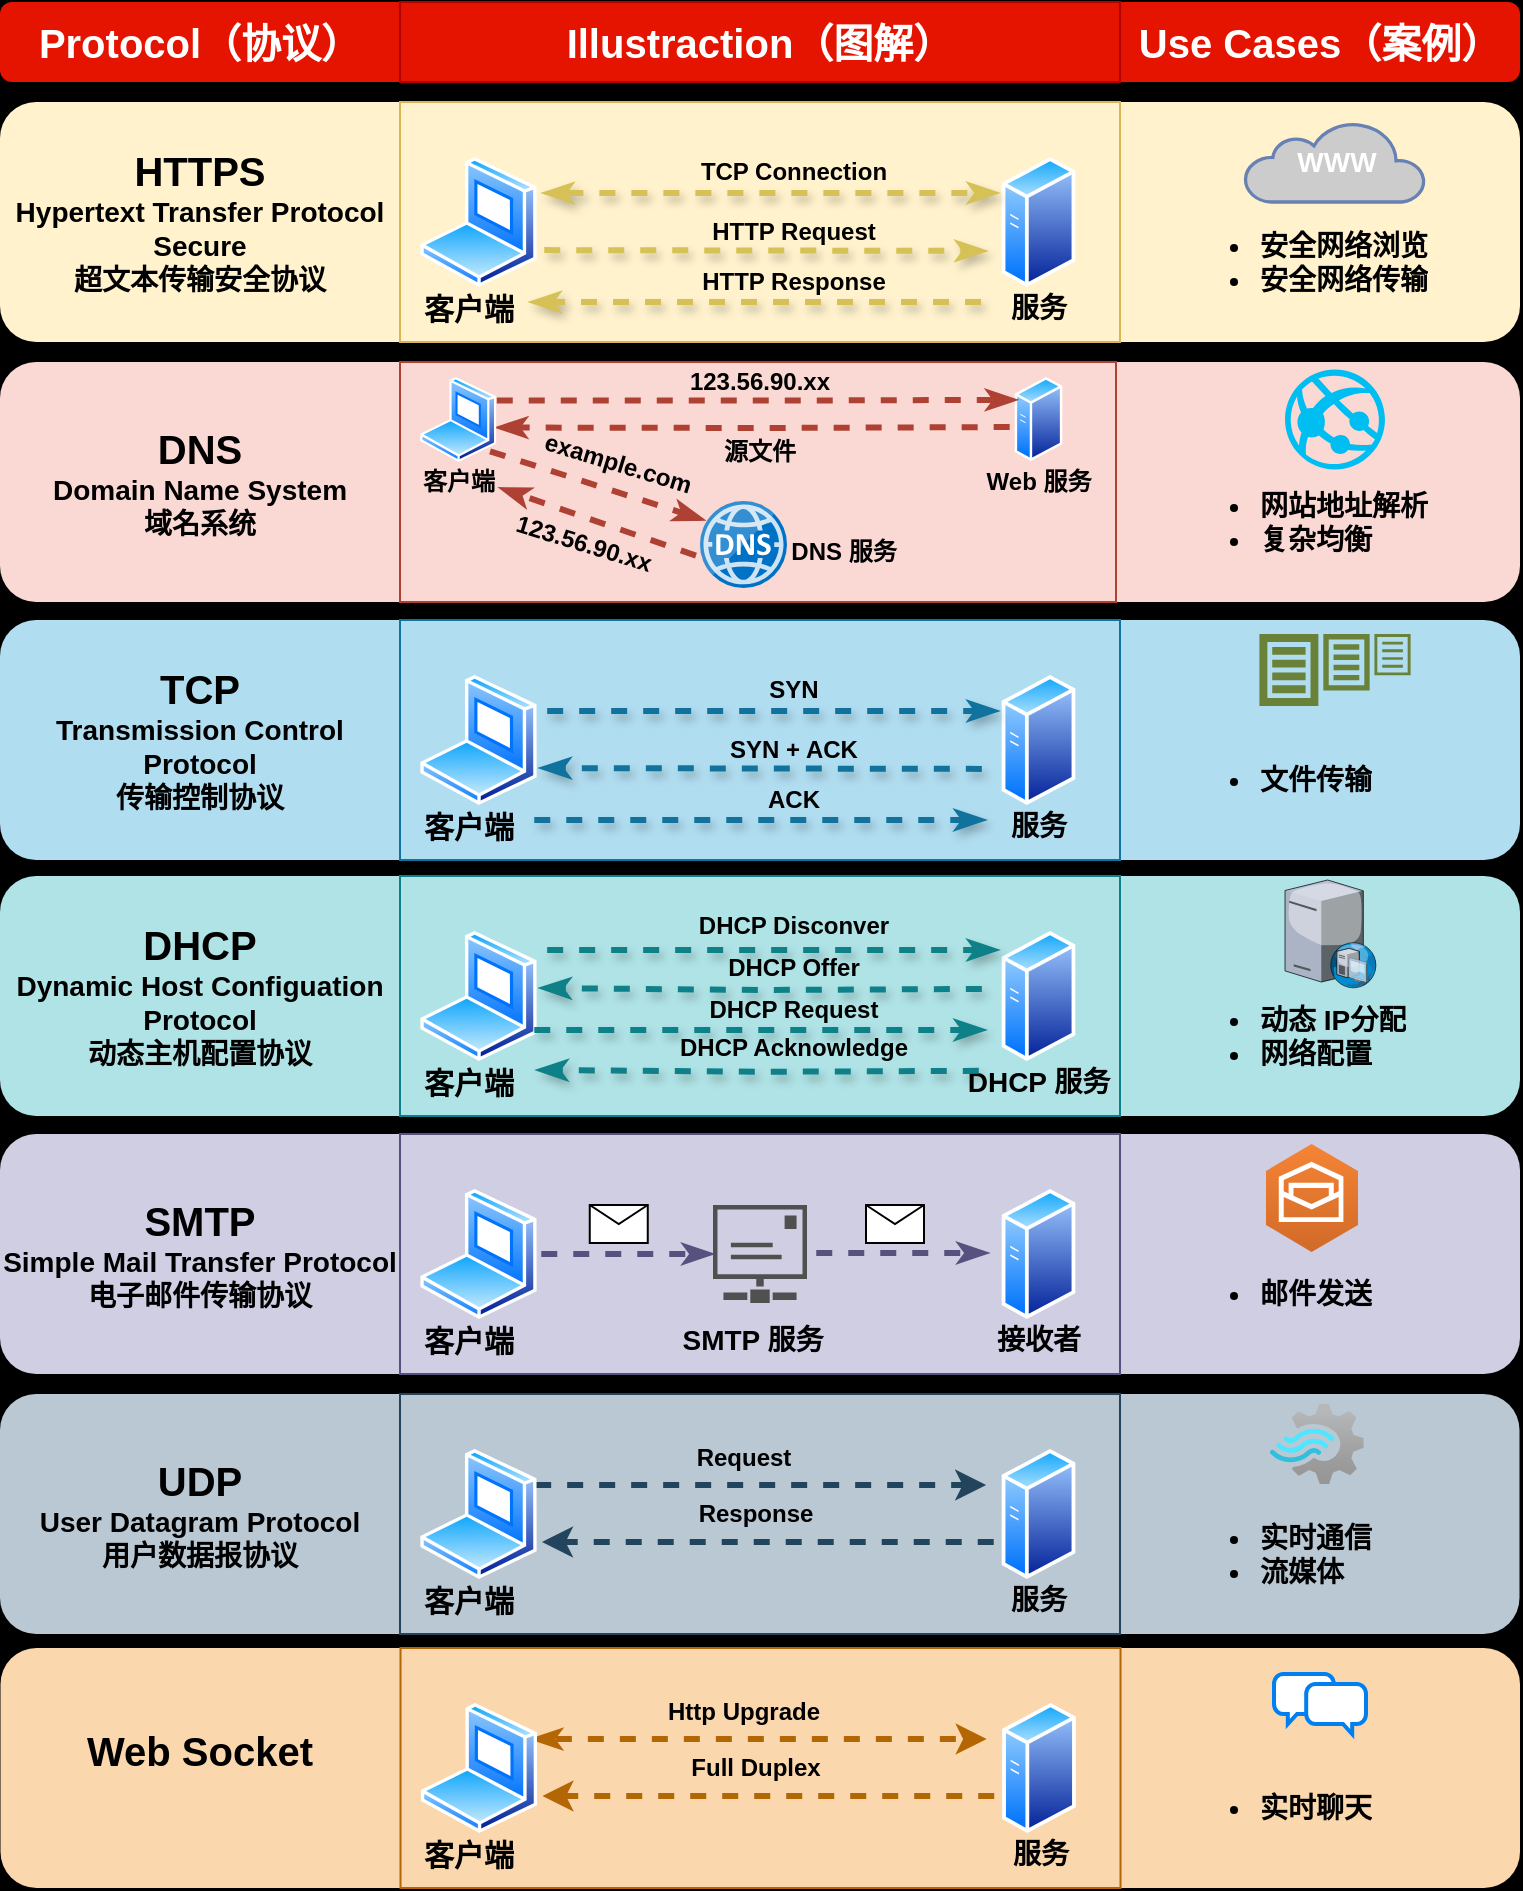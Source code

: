 <mxfile version="24.7.6">
  <diagram name="第 1 页" id="50eeZr3p8XBi8ec4Q3VI">
    <mxGraphModel dx="1306" dy="742" grid="0" gridSize="10" guides="1" tooltips="1" connect="1" arrows="1" fold="1" page="1" pageScale="1" pageWidth="827" pageHeight="1169" background="#000000" math="0" shadow="0">
      <root>
        <mxCell id="0" />
        <mxCell id="1" parent="0" />
        <mxCell id="QmDL1ngPozNIfJA5Vx8l-14" value="" style="childLayout=tableLayout;recursiveResize=0;shadow=0;fillColor=#e51400;fontColor=#FFFFFF;strokeColor=none;rounded=1;strokeWidth=3;" vertex="1" parent="1">
          <mxGeometry x="40" y="80" width="760" height="40" as="geometry" />
        </mxCell>
        <mxCell id="QmDL1ngPozNIfJA5Vx8l-15" value="" style="shape=tableRow;horizontal=0;startSize=0;swimlaneHead=0;swimlaneBody=0;top=0;left=0;bottom=0;right=0;dropTarget=0;collapsible=0;recursiveResize=0;expand=0;fontStyle=0;fillColor=none;strokeColor=inherit;" vertex="1" parent="QmDL1ngPozNIfJA5Vx8l-14">
          <mxGeometry width="760" height="40" as="geometry" />
        </mxCell>
        <mxCell id="QmDL1ngPozNIfJA5Vx8l-16" value="Protocol（协议）" style="connectable=0;recursiveResize=0;strokeColor=inherit;fillColor=none;align=center;whiteSpace=wrap;html=1;fontStyle=1;fontSize=20;fontColor=#ffffff;" vertex="1" parent="QmDL1ngPozNIfJA5Vx8l-15">
          <mxGeometry width="200" height="40" as="geometry">
            <mxRectangle width="200" height="40" as="alternateBounds" />
          </mxGeometry>
        </mxCell>
        <mxCell id="QmDL1ngPozNIfJA5Vx8l-17" value="Illustraction（图解）" style="connectable=0;recursiveResize=0;strokeColor=#b30000;fillColor=none;align=center;whiteSpace=wrap;html=1;fontStyle=1;fontSize=20;fontColor=#ffffff;strokeWidth=1;" vertex="1" parent="QmDL1ngPozNIfJA5Vx8l-15">
          <mxGeometry x="200" width="360" height="40" as="geometry">
            <mxRectangle width="360" height="40" as="alternateBounds" />
          </mxGeometry>
        </mxCell>
        <mxCell id="QmDL1ngPozNIfJA5Vx8l-18" value="Use&amp;nbsp;&lt;span style=&quot;background-color: initial; font-size: 20px;&quot;&gt;Cases（案例）&lt;/span&gt;" style="connectable=0;recursiveResize=0;strokeColor=inherit;fillColor=none;align=center;whiteSpace=wrap;html=1;fontStyle=1;fontSize=20;fontColor=#ffffff;" vertex="1" parent="QmDL1ngPozNIfJA5Vx8l-15">
          <mxGeometry x="560" width="200" height="40" as="geometry">
            <mxRectangle width="200" height="40" as="alternateBounds" />
          </mxGeometry>
        </mxCell>
        <mxCell id="QmDL1ngPozNIfJA5Vx8l-28" value="" style="childLayout=tableLayout;recursiveResize=0;shadow=0;fillColor=#fff2cc;strokeColor=none;strokeWidth=3;rounded=1;glass=0;" vertex="1" parent="1">
          <mxGeometry x="40" y="130" width="760" height="120" as="geometry" />
        </mxCell>
        <mxCell id="QmDL1ngPozNIfJA5Vx8l-29" value="" style="shape=tableRow;horizontal=0;startSize=0;swimlaneHead=0;swimlaneBody=0;top=0;left=0;bottom=0;right=0;dropTarget=0;collapsible=0;recursiveResize=0;expand=0;fontStyle=0;fillColor=none;strokeColor=inherit;" vertex="1" parent="QmDL1ngPozNIfJA5Vx8l-28">
          <mxGeometry width="760" height="120" as="geometry" />
        </mxCell>
        <mxCell id="QmDL1ngPozNIfJA5Vx8l-30" value="&lt;font style=&quot;font-size: 20px;&quot;&gt;&lt;b&gt;HTTPS&lt;/b&gt;&lt;/font&gt;&lt;div style=&quot;font-size: 14px;&quot;&gt;&lt;font style=&quot;font-size: 14px;&quot;&gt;&lt;b style=&quot;&quot;&gt;Hypertext Transfer Protocol Secure&lt;br&gt;&lt;/b&gt;&lt;/font&gt;&lt;/div&gt;&lt;div style=&quot;font-size: 14px;&quot;&gt;&lt;font style=&quot;font-size: 14px;&quot;&gt;&lt;b style=&quot;&quot;&gt;超文本&lt;span style=&quot;background-color: initial;&quot;&gt;传输&lt;/span&gt;&lt;span style=&quot;background-color: initial;&quot;&gt;安全协议&lt;/span&gt;&lt;/b&gt;&lt;/font&gt;&lt;/div&gt;" style="connectable=0;recursiveResize=0;strokeColor=inherit;fillColor=none;align=center;whiteSpace=wrap;html=1;" vertex="1" parent="QmDL1ngPozNIfJA5Vx8l-29">
          <mxGeometry width="200" height="120" as="geometry">
            <mxRectangle width="200" height="120" as="alternateBounds" />
          </mxGeometry>
        </mxCell>
        <mxCell id="QmDL1ngPozNIfJA5Vx8l-31" value="" style="connectable=0;recursiveResize=0;strokeColor=#d6b656;fillColor=none;align=center;whiteSpace=wrap;html=1;strokeWidth=1;" vertex="1" parent="QmDL1ngPozNIfJA5Vx8l-29">
          <mxGeometry x="200" width="360" height="120" as="geometry">
            <mxRectangle width="360" height="120" as="alternateBounds" />
          </mxGeometry>
        </mxCell>
        <mxCell id="QmDL1ngPozNIfJA5Vx8l-32" value="" style="connectable=0;recursiveResize=0;strokeColor=inherit;fillColor=none;align=center;whiteSpace=wrap;html=1;" vertex="1" parent="QmDL1ngPozNIfJA5Vx8l-29">
          <mxGeometry x="560" width="200" height="120" as="geometry">
            <mxRectangle width="200" height="120" as="alternateBounds" />
          </mxGeometry>
        </mxCell>
        <mxCell id="QmDL1ngPozNIfJA5Vx8l-35" value="" style="image;perimeter=ellipsePerimeter;html=1;align=center;shadow=0;dashed=0;spacingTop=3;image=img/lib/active_directory/generic_server.svg;" vertex="1" parent="1">
          <mxGeometry x="530" y="157.5" width="58.5" height="65" as="geometry" />
        </mxCell>
        <mxCell id="QmDL1ngPozNIfJA5Vx8l-37" style="edgeStyle=orthogonalEdgeStyle;rounded=0;orthogonalLoop=1;jettySize=auto;html=1;exitX=1;exitY=0.25;exitDx=0;exitDy=0;startArrow=classicThin;startFill=1;flowAnimation=1;strokeWidth=3;shadow=1;curved=0;strokeColor=#d6c157;endArrow=classicThin;endFill=1;" edge="1" parent="1">
          <mxGeometry relative="1" as="geometry">
            <mxPoint x="311.448" y="175.546" as="sourcePoint" />
            <mxPoint x="539.073" y="175.5" as="targetPoint" />
            <Array as="points">
              <mxPoint x="476" y="176" />
              <mxPoint x="476" y="176" />
            </Array>
          </mxGeometry>
        </mxCell>
        <mxCell id="QmDL1ngPozNIfJA5Vx8l-36" value="" style="image;aspect=fixed;perimeter=ellipsePerimeter;html=1;align=center;shadow=0;dashed=0;spacingTop=3;image=img/lib/active_directory/laptop_client.svg;" vertex="1" parent="1">
          <mxGeometry x="250" y="157.5" width="58.5" height="65" as="geometry" />
        </mxCell>
        <mxCell id="QmDL1ngPozNIfJA5Vx8l-39" style="edgeStyle=orthogonalEdgeStyle;rounded=0;orthogonalLoop=1;jettySize=auto;html=1;exitX=1;exitY=0.25;exitDx=0;exitDy=0;startArrow=none;startFill=0;flowAnimation=1;strokeWidth=3;shadow=1;curved=0;strokeColor=#d6c157;endArrow=classicThin;endFill=1;" edge="1" parent="1">
          <mxGeometry relative="1" as="geometry">
            <mxPoint x="532.623" y="230" as="sourcePoint" />
            <mxPoint x="304.998" y="230.046" as="targetPoint" />
            <Array as="points">
              <mxPoint x="469.55" y="230.5" />
              <mxPoint x="469.55" y="230.5" />
            </Array>
          </mxGeometry>
        </mxCell>
        <mxCell id="QmDL1ngPozNIfJA5Vx8l-40" value="&lt;font style=&quot;font-size: 15px;&quot;&gt;客户端&lt;/font&gt;" style="text;strokeColor=none;fillColor=none;html=1;fontSize=15;fontStyle=1;verticalAlign=middle;align=center;" vertex="1" parent="1">
          <mxGeometry x="238.5" y="222.5" width="70" height="20" as="geometry" />
        </mxCell>
        <mxCell id="QmDL1ngPozNIfJA5Vx8l-41" value="&lt;span style=&quot;font-size: 14px;&quot;&gt;服务&lt;/span&gt;" style="text;strokeColor=none;fillColor=none;html=1;fontSize=14;fontStyle=1;verticalAlign=middle;align=center;" vertex="1" parent="1">
          <mxGeometry x="524.25" y="222.5" width="70" height="20" as="geometry" />
        </mxCell>
        <mxCell id="QmDL1ngPozNIfJA5Vx8l-42" value="TCP Connection" style="text;html=1;align=center;verticalAlign=middle;whiteSpace=wrap;rounded=0;fontStyle=1" vertex="1" parent="1">
          <mxGeometry x="384" y="150" width="106" height="30" as="geometry" />
        </mxCell>
        <mxCell id="QmDL1ngPozNIfJA5Vx8l-44" value="" style="edgeStyle=orthogonalEdgeStyle;rounded=0;orthogonalLoop=1;jettySize=auto;html=1;exitX=1;exitY=0.25;exitDx=0;exitDy=0;startArrow=none;startFill=0;flowAnimation=1;strokeWidth=3;shadow=1;curved=0;strokeColor=#d6c157;entryX=0;entryY=0.75;entryDx=0;entryDy=0;endArrow=classicThin;endFill=1;" edge="1" parent="1" target="QmDL1ngPozNIfJA5Vx8l-35">
          <mxGeometry relative="1" as="geometry">
            <mxPoint x="309.998" y="204.046" as="sourcePoint" />
            <mxPoint x="537.623" y="204" as="targetPoint" />
            <Array as="points" />
          </mxGeometry>
        </mxCell>
        <mxCell id="QmDL1ngPozNIfJA5Vx8l-43" value="HTTP Request" style="text;html=1;align=center;verticalAlign=middle;whiteSpace=wrap;rounded=0;fontStyle=1" vertex="1" parent="1">
          <mxGeometry x="384" y="180" width="106" height="30" as="geometry" />
        </mxCell>
        <mxCell id="QmDL1ngPozNIfJA5Vx8l-45" value="HTTP Response" style="text;html=1;align=center;verticalAlign=middle;whiteSpace=wrap;rounded=0;fontStyle=1" vertex="1" parent="1">
          <mxGeometry x="384" y="205" width="106" height="30" as="geometry" />
        </mxCell>
        <mxCell id="QmDL1ngPozNIfJA5Vx8l-47" value="WWW" style="html=1;outlineConnect=0;fillColor=#CCCCCC;strokeColor=#6881B3;gradientColor=none;gradientDirection=north;strokeWidth=2;shape=mxgraph.networks.cloud;fontColor=#ffffff;fontStyle=1;fontSize=14;" vertex="1" parent="1">
          <mxGeometry x="662.5" y="140" width="90" height="40" as="geometry" />
        </mxCell>
        <mxCell id="QmDL1ngPozNIfJA5Vx8l-49" value="&lt;ul style=&quot;font-size: 14px;&quot;&gt;&lt;li style=&quot;font-size: 14px;&quot;&gt;安全网络浏览&lt;/li&gt;&lt;li style=&quot;font-size: 14px;&quot;&gt;安全网络传输&lt;/li&gt;&lt;/ul&gt;" style="text;strokeColor=none;fillColor=none;html=1;whiteSpace=wrap;verticalAlign=middle;overflow=hidden;fontStyle=1;fontSize=14;" vertex="1" parent="1">
          <mxGeometry x="627.5" y="170" width="160" height="80" as="geometry" />
        </mxCell>
        <mxCell id="QmDL1ngPozNIfJA5Vx8l-50" value="" style="childLayout=tableLayout;recursiveResize=0;shadow=0;fillColor=#fad9d5;strokeColor=none;strokeWidth=3;rounded=1;glass=0;" vertex="1" parent="1">
          <mxGeometry x="40" y="260" width="760" height="120" as="geometry" />
        </mxCell>
        <mxCell id="QmDL1ngPozNIfJA5Vx8l-51" value="" style="shape=tableRow;horizontal=0;startSize=0;swimlaneHead=0;swimlaneBody=0;top=0;left=0;bottom=0;right=0;dropTarget=0;collapsible=0;recursiveResize=0;expand=0;fontStyle=0;fillColor=none;strokeColor=inherit;" vertex="1" parent="QmDL1ngPozNIfJA5Vx8l-50">
          <mxGeometry width="760" height="120" as="geometry" />
        </mxCell>
        <mxCell id="QmDL1ngPozNIfJA5Vx8l-52" value="&lt;span style=&quot;font-size: 20px;&quot;&gt;&lt;b&gt;DNS&lt;/b&gt;&lt;/span&gt;&lt;br&gt;&lt;div style=&quot;font-size: 14px;&quot;&gt;&lt;font style=&quot;font-size: 14px;&quot;&gt;&lt;b style=&quot;&quot;&gt;Domain Name System&lt;br&gt;&lt;/b&gt;&lt;/font&gt;&lt;/div&gt;&lt;div style=&quot;font-size: 14px;&quot;&gt;&lt;b&gt;域名系统&lt;/b&gt;&lt;/div&gt;" style="connectable=0;recursiveResize=0;strokeColor=inherit;fillColor=none;align=center;whiteSpace=wrap;html=1;" vertex="1" parent="QmDL1ngPozNIfJA5Vx8l-51">
          <mxGeometry width="200" height="120" as="geometry">
            <mxRectangle width="200" height="120" as="alternateBounds" />
          </mxGeometry>
        </mxCell>
        <mxCell id="QmDL1ngPozNIfJA5Vx8l-53" value="" style="connectable=0;recursiveResize=0;strokeColor=#ae4133;fillColor=none;align=center;whiteSpace=wrap;html=1;strokeWidth=1;" vertex="1" parent="QmDL1ngPozNIfJA5Vx8l-51">
          <mxGeometry x="200" width="358" height="120" as="geometry">
            <mxRectangle width="358" height="120" as="alternateBounds" />
          </mxGeometry>
        </mxCell>
        <mxCell id="QmDL1ngPozNIfJA5Vx8l-54" value="" style="connectable=0;recursiveResize=0;strokeColor=inherit;fillColor=none;align=center;whiteSpace=wrap;html=1;" vertex="1" parent="QmDL1ngPozNIfJA5Vx8l-51">
          <mxGeometry x="558" width="202" height="120" as="geometry">
            <mxRectangle width="202" height="120" as="alternateBounds" />
          </mxGeometry>
        </mxCell>
        <mxCell id="QmDL1ngPozNIfJA5Vx8l-71" style="edgeStyle=orthogonalEdgeStyle;rounded=0;orthogonalLoop=1;jettySize=auto;html=1;exitX=0;exitY=0.5;exitDx=0;exitDy=0;entryX=1;entryY=0.5;entryDx=0;entryDy=0;strokeWidth=3;strokeColor=#ae4133;flowAnimation=1;endArrow=classicThin;endFill=1;" edge="1" parent="1">
          <mxGeometry relative="1" as="geometry">
            <mxPoint x="546.97" y="292.5" as="sourcePoint" />
            <mxPoint x="288.25" y="292.75" as="targetPoint" />
          </mxGeometry>
        </mxCell>
        <mxCell id="QmDL1ngPozNIfJA5Vx8l-55" value="" style="image;perimeter=ellipsePerimeter;html=1;align=center;shadow=0;dashed=0;spacingTop=3;image=img/lib/active_directory/generic_server.svg;aspect=fixed;" vertex="1" parent="1">
          <mxGeometry x="546.97" y="267.5" width="24.55" height="42" as="geometry" />
        </mxCell>
        <mxCell id="QmDL1ngPozNIfJA5Vx8l-69" style="edgeStyle=orthogonalEdgeStyle;rounded=0;orthogonalLoop=1;jettySize=auto;html=1;exitX=1;exitY=0.25;exitDx=0;exitDy=0;entryX=0;entryY=0.25;entryDx=0;entryDy=0;strokeWidth=3;strokeColor=#ae4133;flowAnimation=1;endArrow=classicThin;endFill=1;" edge="1" parent="1" source="QmDL1ngPozNIfJA5Vx8l-57" target="QmDL1ngPozNIfJA5Vx8l-55">
          <mxGeometry relative="1" as="geometry" />
        </mxCell>
        <mxCell id="QmDL1ngPozNIfJA5Vx8l-57" value="" style="image;aspect=fixed;perimeter=ellipsePerimeter;html=1;align=center;shadow=0;dashed=0;spacingTop=3;image=img/lib/active_directory/laptop_client.svg;" vertex="1" parent="1">
          <mxGeometry x="250" y="267.5" width="38.25" height="42.5" as="geometry" />
        </mxCell>
        <mxCell id="QmDL1ngPozNIfJA5Vx8l-59" value="&lt;font style=&quot;font-size: 12px;&quot;&gt;客户端&lt;/font&gt;" style="text;strokeColor=none;fillColor=none;html=1;fontSize=12;fontStyle=1;verticalAlign=middle;align=center;" vertex="1" parent="1">
          <mxGeometry x="234.13" y="309.5" width="70" height="20" as="geometry" />
        </mxCell>
        <mxCell id="QmDL1ngPozNIfJA5Vx8l-66" value="&lt;ul style=&quot;font-size: 14px;&quot;&gt;&lt;li style=&quot;font-size: 14px;&quot;&gt;网站地址解析&lt;/li&gt;&lt;li style=&quot;font-size: 14px;&quot;&gt;复杂均衡&lt;/li&gt;&lt;/ul&gt;" style="text;strokeColor=none;fillColor=none;html=1;whiteSpace=wrap;verticalAlign=middle;overflow=hidden;fontStyle=1;fontSize=14;" vertex="1" parent="1">
          <mxGeometry x="627.5" y="300" width="160" height="80" as="geometry" />
        </mxCell>
        <mxCell id="QmDL1ngPozNIfJA5Vx8l-67" value="&lt;font style=&quot;font-size: 12px;&quot;&gt;Web 服务&lt;/font&gt;" style="text;strokeColor=none;fillColor=none;html=1;fontSize=12;fontStyle=1;verticalAlign=middle;align=center;" vertex="1" parent="1">
          <mxGeometry x="524.25" y="309.5" width="70" height="20" as="geometry" />
        </mxCell>
        <mxCell id="QmDL1ngPozNIfJA5Vx8l-70" value="123.56.90.xx" style="text;html=1;align=center;verticalAlign=middle;whiteSpace=wrap;rounded=0;fontStyle=1" vertex="1" parent="1">
          <mxGeometry x="367" y="255" width="106" height="30" as="geometry" />
        </mxCell>
        <mxCell id="QmDL1ngPozNIfJA5Vx8l-72" value="源文件" style="text;html=1;align=center;verticalAlign=middle;whiteSpace=wrap;rounded=0;fontStyle=1" vertex="1" parent="1">
          <mxGeometry x="367" y="290" width="106" height="30" as="geometry" />
        </mxCell>
        <mxCell id="QmDL1ngPozNIfJA5Vx8l-76" value="" style="image;sketch=0;aspect=fixed;html=1;points=[];align=center;fontSize=12;image=img/lib/mscae/DNS.svg;" vertex="1" parent="1">
          <mxGeometry x="390" y="329.5" width="43.5" height="43.5" as="geometry" />
        </mxCell>
        <mxCell id="QmDL1ngPozNIfJA5Vx8l-77" value="DNS 服务" style="text;html=1;align=center;verticalAlign=middle;whiteSpace=wrap;rounded=0;fontStyle=1" vertex="1" parent="1">
          <mxGeometry x="433.5" y="340" width="56" height="30" as="geometry" />
        </mxCell>
        <mxCell id="QmDL1ngPozNIfJA5Vx8l-78" style="rounded=0;orthogonalLoop=1;jettySize=auto;html=1;entryX=0.046;entryY=0.218;entryDx=0;entryDy=0;entryPerimeter=0;strokeWidth=3;strokeColor=#ae4133;flowAnimation=1;endArrow=classicThin;endFill=1;" edge="1" parent="1" target="QmDL1ngPozNIfJA5Vx8l-76">
          <mxGeometry relative="1" as="geometry">
            <mxPoint x="283" y="304" as="sourcePoint" />
          </mxGeometry>
        </mxCell>
        <mxCell id="QmDL1ngPozNIfJA5Vx8l-79" value="example.com" style="text;html=1;align=center;verticalAlign=middle;whiteSpace=wrap;rounded=0;fontStyle=1;rotation=17;" vertex="1" parent="1">
          <mxGeometry x="305.44" y="301.43" width="87.87" height="20" as="geometry" />
        </mxCell>
        <mxCell id="QmDL1ngPozNIfJA5Vx8l-81" style="rounded=0;orthogonalLoop=1;jettySize=auto;html=1;exitX=1;exitY=1;exitDx=0;exitDy=0;strokeWidth=3;strokeColor=#ae4133;flowAnimation=1;endArrow=classicThin;endFill=1;" edge="1" parent="1">
          <mxGeometry relative="1" as="geometry">
            <mxPoint x="390" y="357.5" as="sourcePoint" />
            <mxPoint x="290" y="323" as="targetPoint" />
          </mxGeometry>
        </mxCell>
        <mxCell id="QmDL1ngPozNIfJA5Vx8l-82" value="123.56.90.xx" style="text;html=1;align=center;verticalAlign=middle;whiteSpace=wrap;rounded=0;fontStyle=1;rotation=17;" vertex="1" parent="1">
          <mxGeometry x="288.25" y="341.25" width="87.87" height="20" as="geometry" />
        </mxCell>
        <mxCell id="QmDL1ngPozNIfJA5Vx8l-83" value="" style="verticalLabelPosition=bottom;html=1;verticalAlign=top;align=center;strokeColor=none;fillColor=#00BEF2;shape=mxgraph.azure.azure_website;pointerEvents=1;" vertex="1" parent="1">
          <mxGeometry x="682.5" y="263.75" width="50" height="50" as="geometry" />
        </mxCell>
        <mxCell id="QmDL1ngPozNIfJA5Vx8l-86" value="" style="childLayout=tableLayout;recursiveResize=0;shadow=0;fillColor=#b1ddf0;strokeColor=none;strokeWidth=3;rounded=1;glass=0;" vertex="1" parent="1">
          <mxGeometry x="40" y="389" width="760" height="120" as="geometry" />
        </mxCell>
        <mxCell id="QmDL1ngPozNIfJA5Vx8l-87" value="" style="shape=tableRow;horizontal=0;startSize=0;swimlaneHead=0;swimlaneBody=0;top=0;left=0;bottom=0;right=0;dropTarget=0;collapsible=0;recursiveResize=0;expand=0;fontStyle=0;fillColor=none;strokeColor=inherit;" vertex="1" parent="QmDL1ngPozNIfJA5Vx8l-86">
          <mxGeometry width="760" height="120" as="geometry" />
        </mxCell>
        <mxCell id="QmDL1ngPozNIfJA5Vx8l-88" value="&lt;font style=&quot;font-size: 20px;&quot;&gt;&lt;b&gt;TCP&lt;/b&gt;&lt;/font&gt;&lt;div style=&quot;font-size: 14px;&quot;&gt;&lt;font style=&quot;font-size: 14px;&quot;&gt;&lt;b style=&quot;&quot;&gt;Transmission Control Protocol&lt;br&gt;&lt;/b&gt;&lt;/font&gt;&lt;/div&gt;&lt;div style=&quot;font-size: 14px;&quot;&gt;&lt;b&gt;传输控制协议&lt;/b&gt;&lt;/div&gt;" style="connectable=0;recursiveResize=0;strokeColor=inherit;fillColor=none;align=center;whiteSpace=wrap;html=1;" vertex="1" parent="QmDL1ngPozNIfJA5Vx8l-87">
          <mxGeometry width="200" height="120" as="geometry">
            <mxRectangle width="200" height="120" as="alternateBounds" />
          </mxGeometry>
        </mxCell>
        <mxCell id="QmDL1ngPozNIfJA5Vx8l-89" value="" style="connectable=0;recursiveResize=0;strokeColor=#11739e;fillColor=none;align=center;whiteSpace=wrap;html=1;strokeWidth=1;" vertex="1" parent="QmDL1ngPozNIfJA5Vx8l-87">
          <mxGeometry x="200" width="360" height="120" as="geometry">
            <mxRectangle width="360" height="120" as="alternateBounds" />
          </mxGeometry>
        </mxCell>
        <mxCell id="QmDL1ngPozNIfJA5Vx8l-90" value="" style="connectable=0;recursiveResize=0;strokeColor=inherit;fillColor=none;align=center;whiteSpace=wrap;html=1;" vertex="1" parent="QmDL1ngPozNIfJA5Vx8l-87">
          <mxGeometry x="560" width="200" height="120" as="geometry">
            <mxRectangle width="200" height="120" as="alternateBounds" />
          </mxGeometry>
        </mxCell>
        <mxCell id="QmDL1ngPozNIfJA5Vx8l-91" value="" style="image;perimeter=ellipsePerimeter;html=1;align=center;shadow=0;dashed=0;spacingTop=3;image=img/lib/active_directory/generic_server.svg;" vertex="1" parent="1">
          <mxGeometry x="530" y="416.5" width="58.5" height="65" as="geometry" />
        </mxCell>
        <mxCell id="QmDL1ngPozNIfJA5Vx8l-92" style="edgeStyle=orthogonalEdgeStyle;rounded=0;orthogonalLoop=1;jettySize=auto;html=1;exitX=1;exitY=0.25;exitDx=0;exitDy=0;startArrow=none;startFill=0;flowAnimation=1;strokeWidth=3;shadow=1;curved=0;strokeColor=#10739e;endArrow=classicThin;endFill=1;fillColor=#b1ddf0;" edge="1" parent="1">
          <mxGeometry relative="1" as="geometry">
            <mxPoint x="311.448" y="434.546" as="sourcePoint" />
            <mxPoint x="539.073" y="434.5" as="targetPoint" />
            <Array as="points">
              <mxPoint x="476" y="435" />
              <mxPoint x="476" y="435" />
            </Array>
          </mxGeometry>
        </mxCell>
        <mxCell id="QmDL1ngPozNIfJA5Vx8l-93" value="" style="image;aspect=fixed;perimeter=ellipsePerimeter;html=1;align=center;shadow=0;dashed=0;spacingTop=3;image=img/lib/active_directory/laptop_client.svg;" vertex="1" parent="1">
          <mxGeometry x="250" y="416.5" width="58.5" height="65" as="geometry" />
        </mxCell>
        <mxCell id="QmDL1ngPozNIfJA5Vx8l-94" style="edgeStyle=orthogonalEdgeStyle;rounded=0;orthogonalLoop=1;jettySize=auto;html=1;exitX=1;exitY=0.25;exitDx=0;exitDy=0;startArrow=none;startFill=0;flowAnimation=1;strokeWidth=3;shadow=1;curved=0;strokeColor=#10739e;endArrow=classicThin;endFill=1;fillColor=#b1ddf0;" edge="1" parent="1">
          <mxGeometry relative="1" as="geometry">
            <mxPoint x="304.998" y="489.046" as="sourcePoint" />
            <mxPoint x="532.623" y="489" as="targetPoint" />
            <Array as="points">
              <mxPoint x="469.55" y="489.5" />
              <mxPoint x="469.55" y="489.5" />
            </Array>
          </mxGeometry>
        </mxCell>
        <mxCell id="QmDL1ngPozNIfJA5Vx8l-95" value="&lt;font style=&quot;font-size: 15px;&quot;&gt;客户端&lt;/font&gt;" style="text;strokeColor=none;fillColor=none;html=1;fontSize=15;fontStyle=1;verticalAlign=middle;align=center;" vertex="1" parent="1">
          <mxGeometry x="238.5" y="481.5" width="70" height="20" as="geometry" />
        </mxCell>
        <mxCell id="QmDL1ngPozNIfJA5Vx8l-96" value="&lt;span style=&quot;font-size: 14px;&quot;&gt;服务&lt;/span&gt;" style="text;strokeColor=none;fillColor=none;html=1;fontSize=14;fontStyle=1;verticalAlign=middle;align=center;" vertex="1" parent="1">
          <mxGeometry x="524.25" y="481.5" width="70" height="20" as="geometry" />
        </mxCell>
        <mxCell id="QmDL1ngPozNIfJA5Vx8l-97" value="SYN" style="text;html=1;align=center;verticalAlign=middle;whiteSpace=wrap;rounded=0;fontStyle=1" vertex="1" parent="1">
          <mxGeometry x="384" y="409" width="106" height="30" as="geometry" />
        </mxCell>
        <mxCell id="QmDL1ngPozNIfJA5Vx8l-98" value="" style="edgeStyle=orthogonalEdgeStyle;rounded=0;orthogonalLoop=1;jettySize=auto;html=1;exitX=0;exitY=0.75;exitDx=0;exitDy=0;startArrow=none;startFill=0;flowAnimation=1;strokeWidth=3;shadow=1;curved=0;strokeColor=#10739e;entryX=0;entryY=0.75;entryDx=0;entryDy=0;endArrow=classicThin;endFill=1;fillColor=#b1ddf0;" edge="1" parent="1" source="QmDL1ngPozNIfJA5Vx8l-91">
          <mxGeometry relative="1" as="geometry">
            <mxPoint x="537.623" y="463" as="sourcePoint" />
            <mxPoint x="309.998" y="463.046" as="targetPoint" />
            <Array as="points" />
          </mxGeometry>
        </mxCell>
        <mxCell id="QmDL1ngPozNIfJA5Vx8l-99" value="SYN + ACK" style="text;html=1;align=center;verticalAlign=middle;whiteSpace=wrap;rounded=0;fontStyle=1" vertex="1" parent="1">
          <mxGeometry x="384" y="439" width="106" height="30" as="geometry" />
        </mxCell>
        <mxCell id="QmDL1ngPozNIfJA5Vx8l-100" value="ACK" style="text;html=1;align=center;verticalAlign=middle;whiteSpace=wrap;rounded=0;fontStyle=1" vertex="1" parent="1">
          <mxGeometry x="384" y="464" width="106" height="30" as="geometry" />
        </mxCell>
        <mxCell id="QmDL1ngPozNIfJA5Vx8l-102" value="&lt;ul style=&quot;font-size: 14px;&quot;&gt;&lt;li style=&quot;font-size: 14px;&quot;&gt;文件传输&lt;/li&gt;&lt;/ul&gt;" style="text;strokeColor=none;fillColor=none;html=1;whiteSpace=wrap;verticalAlign=middle;overflow=hidden;fontStyle=1;fontSize=14;" vertex="1" parent="1">
          <mxGeometry x="627.5" y="429" width="160" height="80" as="geometry" />
        </mxCell>
        <mxCell id="QmDL1ngPozNIfJA5Vx8l-103" value="" style="dashed=0;outlineConnect=0;html=1;align=center;labelPosition=center;verticalLabelPosition=bottom;verticalAlign=top;shape=mxgraph.weblogos.citeulike;fillColor=#698139" vertex="1" parent="1">
          <mxGeometry x="669.7" y="396" width="75.6" height="36" as="geometry" />
        </mxCell>
        <mxCell id="QmDL1ngPozNIfJA5Vx8l-104" value="" style="childLayout=tableLayout;recursiveResize=0;shadow=0;fillColor=#b0e3e6;strokeColor=none;strokeWidth=3;rounded=1;glass=0;" vertex="1" parent="1">
          <mxGeometry x="40" y="517" width="760" height="120" as="geometry" />
        </mxCell>
        <mxCell id="QmDL1ngPozNIfJA5Vx8l-105" value="" style="shape=tableRow;horizontal=0;startSize=0;swimlaneHead=0;swimlaneBody=0;top=0;left=0;bottom=0;right=0;dropTarget=0;collapsible=0;recursiveResize=0;expand=0;fontStyle=0;fillColor=none;strokeColor=inherit;" vertex="1" parent="QmDL1ngPozNIfJA5Vx8l-104">
          <mxGeometry width="760" height="120" as="geometry" />
        </mxCell>
        <mxCell id="QmDL1ngPozNIfJA5Vx8l-106" value="&lt;span style=&quot;font-size: 20px;&quot;&gt;&lt;b&gt;DHCP&lt;/b&gt;&lt;/span&gt;&lt;br&gt;&lt;div style=&quot;font-size: 14px;&quot;&gt;&lt;font style=&quot;font-size: 14px;&quot;&gt;&lt;b style=&quot;&quot;&gt;Dynamic Host Configuation Protocol&lt;br&gt;&lt;/b&gt;&lt;/font&gt;&lt;/div&gt;&lt;div style=&quot;font-size: 14px;&quot;&gt;&lt;b&gt;动态主机配置协议&lt;/b&gt;&lt;/div&gt;" style="connectable=0;recursiveResize=0;strokeColor=inherit;fillColor=none;align=center;whiteSpace=wrap;html=1;" vertex="1" parent="QmDL1ngPozNIfJA5Vx8l-105">
          <mxGeometry width="200" height="120" as="geometry">
            <mxRectangle width="200" height="120" as="alternateBounds" />
          </mxGeometry>
        </mxCell>
        <mxCell id="QmDL1ngPozNIfJA5Vx8l-107" value="" style="connectable=0;recursiveResize=0;strokeColor=#0f8089;fillColor=none;align=center;whiteSpace=wrap;html=1;strokeWidth=1;" vertex="1" parent="QmDL1ngPozNIfJA5Vx8l-105">
          <mxGeometry x="200" width="360" height="120" as="geometry">
            <mxRectangle width="360" height="120" as="alternateBounds" />
          </mxGeometry>
        </mxCell>
        <mxCell id="QmDL1ngPozNIfJA5Vx8l-108" value="" style="connectable=0;recursiveResize=0;strokeColor=inherit;fillColor=none;align=center;whiteSpace=wrap;html=1;" vertex="1" parent="QmDL1ngPozNIfJA5Vx8l-105">
          <mxGeometry x="560" width="200" height="120" as="geometry">
            <mxRectangle width="200" height="120" as="alternateBounds" />
          </mxGeometry>
        </mxCell>
        <mxCell id="QmDL1ngPozNIfJA5Vx8l-109" value="" style="image;perimeter=ellipsePerimeter;html=1;align=center;shadow=0;dashed=0;spacingTop=3;image=img/lib/active_directory/generic_server.svg;" vertex="1" parent="1">
          <mxGeometry x="530" y="544.5" width="58.5" height="65" as="geometry" />
        </mxCell>
        <mxCell id="QmDL1ngPozNIfJA5Vx8l-110" style="edgeStyle=orthogonalEdgeStyle;rounded=0;orthogonalLoop=1;jettySize=auto;html=1;exitX=1;exitY=0.25;exitDx=0;exitDy=0;startArrow=none;startFill=0;flowAnimation=1;strokeWidth=3;shadow=1;curved=0;strokeColor=#0e8088;endArrow=classicThin;endFill=1;fillColor=#b0e3e6;" edge="1" parent="1">
          <mxGeometry relative="1" as="geometry">
            <mxPoint x="311.448" y="554.046" as="sourcePoint" />
            <mxPoint x="539.073" y="554" as="targetPoint" />
            <Array as="points">
              <mxPoint x="476" y="554.5" />
              <mxPoint x="476" y="554.5" />
            </Array>
          </mxGeometry>
        </mxCell>
        <mxCell id="QmDL1ngPozNIfJA5Vx8l-111" value="" style="image;aspect=fixed;perimeter=ellipsePerimeter;html=1;align=center;shadow=0;dashed=0;spacingTop=3;image=img/lib/active_directory/laptop_client.svg;" vertex="1" parent="1">
          <mxGeometry x="250" y="544.5" width="58.5" height="65" as="geometry" />
        </mxCell>
        <mxCell id="QmDL1ngPozNIfJA5Vx8l-112" style="edgeStyle=orthogonalEdgeStyle;rounded=0;orthogonalLoop=1;jettySize=auto;html=1;exitX=1;exitY=0.25;exitDx=0;exitDy=0;startArrow=none;startFill=0;flowAnimation=1;strokeWidth=3;shadow=1;curved=0;strokeColor=#0e8088;endArrow=classicThin;endFill=1;fillColor=#b0e3e6;" edge="1" parent="1">
          <mxGeometry relative="1" as="geometry">
            <mxPoint x="304.998" y="594.046" as="sourcePoint" />
            <mxPoint x="532.623" y="594" as="targetPoint" />
            <Array as="points">
              <mxPoint x="469.55" y="594.5" />
              <mxPoint x="469.55" y="594.5" />
            </Array>
          </mxGeometry>
        </mxCell>
        <mxCell id="QmDL1ngPozNIfJA5Vx8l-113" value="&lt;font style=&quot;font-size: 15px;&quot;&gt;客户端&lt;/font&gt;" style="text;strokeColor=none;fillColor=none;html=1;fontSize=15;fontStyle=1;verticalAlign=middle;align=center;" vertex="1" parent="1">
          <mxGeometry x="238.5" y="609.5" width="70" height="20" as="geometry" />
        </mxCell>
        <mxCell id="QmDL1ngPozNIfJA5Vx8l-114" value="&lt;span style=&quot;font-size: 14px;&quot;&gt;DHCP 服务&lt;/span&gt;" style="text;strokeColor=none;fillColor=none;html=1;fontSize=14;fontStyle=1;verticalAlign=middle;align=center;" vertex="1" parent="1">
          <mxGeometry x="524.25" y="609.5" width="70" height="20" as="geometry" />
        </mxCell>
        <mxCell id="QmDL1ngPozNIfJA5Vx8l-115" value="DHCP Disconver" style="text;html=1;align=center;verticalAlign=middle;whiteSpace=wrap;rounded=0;fontStyle=1" vertex="1" parent="1">
          <mxGeometry x="384" y="527" width="106" height="30" as="geometry" />
        </mxCell>
        <mxCell id="QmDL1ngPozNIfJA5Vx8l-116" value="" style="edgeStyle=orthogonalEdgeStyle;rounded=0;orthogonalLoop=1;jettySize=auto;html=1;exitX=0;exitY=0.75;exitDx=0;exitDy=0;startArrow=none;startFill=0;flowAnimation=1;strokeWidth=3;shadow=1;curved=0;strokeColor=#0e8088;entryX=0;entryY=0.75;entryDx=0;entryDy=0;endArrow=classicThin;endFill=1;fillColor=#b0e3e6;" edge="1" parent="1">
          <mxGeometry relative="1" as="geometry">
            <mxPoint x="533.052" y="573.454" as="sourcePoint" />
            <mxPoint x="309.998" y="573.046" as="targetPoint" />
            <Array as="points" />
          </mxGeometry>
        </mxCell>
        <mxCell id="QmDL1ngPozNIfJA5Vx8l-117" value="DHCP Offer" style="text;html=1;align=center;verticalAlign=middle;whiteSpace=wrap;rounded=0;fontStyle=1" vertex="1" parent="1">
          <mxGeometry x="384" y="548" width="106" height="30" as="geometry" />
        </mxCell>
        <mxCell id="QmDL1ngPozNIfJA5Vx8l-118" value="DHCP Request" style="text;html=1;align=center;verticalAlign=middle;whiteSpace=wrap;rounded=0;fontStyle=1" vertex="1" parent="1">
          <mxGeometry x="384" y="569" width="106" height="30" as="geometry" />
        </mxCell>
        <mxCell id="QmDL1ngPozNIfJA5Vx8l-119" value="&lt;ul style=&quot;font-size: 14px;&quot;&gt;&lt;li style=&quot;font-size: 14px;&quot;&gt;动态 IP分配&lt;/li&gt;&lt;li style=&quot;font-size: 14px;&quot;&gt;网络配置&lt;/li&gt;&lt;/ul&gt;" style="text;strokeColor=none;fillColor=none;html=1;whiteSpace=wrap;verticalAlign=middle;overflow=hidden;fontStyle=1;fontSize=14;" vertex="1" parent="1">
          <mxGeometry x="627.5" y="557" width="160" height="80" as="geometry" />
        </mxCell>
        <mxCell id="QmDL1ngPozNIfJA5Vx8l-121" value="DHCP Acknowledge" style="text;html=1;align=center;verticalAlign=middle;whiteSpace=wrap;rounded=0;fontStyle=1" vertex="1" parent="1">
          <mxGeometry x="374" y="588" width="126" height="30" as="geometry" />
        </mxCell>
        <mxCell id="QmDL1ngPozNIfJA5Vx8l-122" value="" style="edgeStyle=orthogonalEdgeStyle;rounded=0;orthogonalLoop=1;jettySize=auto;html=1;exitX=0;exitY=0.75;exitDx=0;exitDy=0;startArrow=none;startFill=0;flowAnimation=1;strokeWidth=3;shadow=1;curved=0;strokeColor=#0e8088;entryX=0;entryY=0.75;entryDx=0;entryDy=0;endArrow=classicThin;endFill=1;fillColor=#b0e3e6;" edge="1" parent="1">
          <mxGeometry relative="1" as="geometry">
            <mxPoint x="531.532" y="614.404" as="sourcePoint" />
            <mxPoint x="308.478" y="613.996" as="targetPoint" />
            <Array as="points" />
          </mxGeometry>
        </mxCell>
        <mxCell id="QmDL1ngPozNIfJA5Vx8l-123" value="" style="verticalLabelPosition=bottom;sketch=0;aspect=fixed;html=1;verticalAlign=top;strokeColor=none;align=center;outlineConnect=0;shape=mxgraph.citrix.dhcp_server;" vertex="1" parent="1">
          <mxGeometry x="682.5" y="519" width="45.6" height="54" as="geometry" />
        </mxCell>
        <mxCell id="QmDL1ngPozNIfJA5Vx8l-124" value="" style="childLayout=tableLayout;recursiveResize=0;shadow=0;fillColor=#d0cee2;strokeColor=none;strokeWidth=3;rounded=1;glass=0;" vertex="1" parent="1">
          <mxGeometry x="40" y="646" width="760" height="120" as="geometry" />
        </mxCell>
        <mxCell id="QmDL1ngPozNIfJA5Vx8l-125" value="" style="shape=tableRow;horizontal=0;startSize=0;swimlaneHead=0;swimlaneBody=0;top=0;left=0;bottom=0;right=0;dropTarget=0;collapsible=0;recursiveResize=0;expand=0;fontStyle=0;fillColor=none;strokeColor=inherit;" vertex="1" parent="QmDL1ngPozNIfJA5Vx8l-124">
          <mxGeometry width="760" height="120" as="geometry" />
        </mxCell>
        <mxCell id="QmDL1ngPozNIfJA5Vx8l-126" value="&lt;span style=&quot;font-size: 20px;&quot;&gt;&lt;b&gt;SMTP&lt;/b&gt;&lt;/span&gt;&lt;br&gt;&lt;div style=&quot;font-size: 14px;&quot;&gt;&lt;b&gt;Simple Mail Transfer Protocol&lt;/b&gt;&lt;/div&gt;&lt;div style=&quot;font-size: 14px;&quot;&gt;&lt;b&gt;电子邮件传输协议&lt;/b&gt;&lt;/div&gt;" style="connectable=0;recursiveResize=0;strokeColor=inherit;fillColor=none;align=center;whiteSpace=wrap;html=1;" vertex="1" parent="QmDL1ngPozNIfJA5Vx8l-125">
          <mxGeometry width="200" height="120" as="geometry">
            <mxRectangle width="200" height="120" as="alternateBounds" />
          </mxGeometry>
        </mxCell>
        <mxCell id="QmDL1ngPozNIfJA5Vx8l-127" value="" style="connectable=0;recursiveResize=0;strokeColor=#56517e;fillColor=none;align=center;whiteSpace=wrap;html=1;strokeWidth=1;" vertex="1" parent="QmDL1ngPozNIfJA5Vx8l-125">
          <mxGeometry x="200" width="360" height="120" as="geometry">
            <mxRectangle width="360" height="120" as="alternateBounds" />
          </mxGeometry>
        </mxCell>
        <mxCell id="QmDL1ngPozNIfJA5Vx8l-128" value="" style="connectable=0;recursiveResize=0;strokeColor=inherit;fillColor=none;align=center;whiteSpace=wrap;html=1;" vertex="1" parent="QmDL1ngPozNIfJA5Vx8l-125">
          <mxGeometry x="560" width="200" height="120" as="geometry">
            <mxRectangle width="200" height="120" as="alternateBounds" />
          </mxGeometry>
        </mxCell>
        <mxCell id="QmDL1ngPozNIfJA5Vx8l-129" value="" style="image;perimeter=ellipsePerimeter;html=1;align=center;shadow=0;dashed=0;spacingTop=3;image=img/lib/active_directory/generic_server.svg;" vertex="1" parent="1">
          <mxGeometry x="530" y="673.5" width="58.5" height="65" as="geometry" />
        </mxCell>
        <mxCell id="QmDL1ngPozNIfJA5Vx8l-144" style="edgeStyle=orthogonalEdgeStyle;rounded=0;orthogonalLoop=1;jettySize=auto;html=1;exitX=1;exitY=0.5;exitDx=0;exitDy=0;strokeWidth=3;flowAnimation=1;endArrow=classicThin;endFill=1;fillColor=#d0cee2;strokeColor=#56517e;" edge="1" parent="1" source="QmDL1ngPozNIfJA5Vx8l-131" target="QmDL1ngPozNIfJA5Vx8l-143">
          <mxGeometry relative="1" as="geometry" />
        </mxCell>
        <mxCell id="QmDL1ngPozNIfJA5Vx8l-131" value="" style="image;aspect=fixed;perimeter=ellipsePerimeter;html=1;align=center;shadow=0;dashed=0;spacingTop=3;image=img/lib/active_directory/laptop_client.svg;" vertex="1" parent="1">
          <mxGeometry x="250" y="673.5" width="58.5" height="65" as="geometry" />
        </mxCell>
        <mxCell id="QmDL1ngPozNIfJA5Vx8l-133" value="&lt;font style=&quot;font-size: 15px;&quot;&gt;客户端&lt;/font&gt;" style="text;strokeColor=none;fillColor=none;html=1;fontSize=15;fontStyle=1;verticalAlign=middle;align=center;" vertex="1" parent="1">
          <mxGeometry x="238.5" y="738.5" width="70" height="20" as="geometry" />
        </mxCell>
        <mxCell id="QmDL1ngPozNIfJA5Vx8l-134" value="接收者" style="text;strokeColor=none;fillColor=none;html=1;fontSize=14;fontStyle=1;verticalAlign=middle;align=center;" vertex="1" parent="1">
          <mxGeometry x="524.25" y="738.5" width="70" height="20" as="geometry" />
        </mxCell>
        <mxCell id="QmDL1ngPozNIfJA5Vx8l-139" value="&lt;ul style=&quot;font-size: 14px;&quot;&gt;&lt;li style=&quot;font-size: 14px;&quot;&gt;邮件发送&lt;/li&gt;&lt;/ul&gt;" style="text;strokeColor=none;fillColor=none;html=1;whiteSpace=wrap;verticalAlign=middle;overflow=hidden;fontStyle=1;fontSize=14;" vertex="1" parent="1">
          <mxGeometry x="627.5" y="686" width="160" height="80" as="geometry" />
        </mxCell>
        <mxCell id="QmDL1ngPozNIfJA5Vx8l-143" value="" style="sketch=0;pointerEvents=1;shadow=0;dashed=0;html=1;strokeColor=none;fillColor=#505050;labelPosition=center;verticalLabelPosition=bottom;verticalAlign=top;outlineConnect=0;align=center;shape=mxgraph.office.communications.smtp_connector;" vertex="1" parent="1">
          <mxGeometry x="396.5" y="681.5" width="47" height="49" as="geometry" />
        </mxCell>
        <mxCell id="QmDL1ngPozNIfJA5Vx8l-145" style="edgeStyle=orthogonalEdgeStyle;rounded=0;orthogonalLoop=1;jettySize=auto;html=1;exitX=1;exitY=0.5;exitDx=0;exitDy=0;strokeWidth=3;flowAnimation=1;endArrow=classicThin;endFill=1;fillColor=#d0cee2;strokeColor=#56517e;" edge="1" parent="1">
          <mxGeometry relative="1" as="geometry">
            <mxPoint x="446" y="705.5" as="sourcePoint" />
            <mxPoint x="534" y="705.5" as="targetPoint" />
          </mxGeometry>
        </mxCell>
        <mxCell id="QmDL1ngPozNIfJA5Vx8l-146" value="" style="shape=message;html=1;html=1;outlineConnect=0;labelPosition=center;verticalLabelPosition=bottom;align=center;verticalAlign=top;" vertex="1" parent="1">
          <mxGeometry x="334.88" y="681.5" width="29" height="19" as="geometry" />
        </mxCell>
        <mxCell id="QmDL1ngPozNIfJA5Vx8l-147" value="" style="shape=message;html=1;html=1;outlineConnect=0;labelPosition=center;verticalLabelPosition=bottom;align=center;verticalAlign=top;" vertex="1" parent="1">
          <mxGeometry x="473" y="681.5" width="29" height="19" as="geometry" />
        </mxCell>
        <mxCell id="QmDL1ngPozNIfJA5Vx8l-149" value="SMTP 服务" style="text;strokeColor=none;fillColor=none;html=1;fontSize=14;fontStyle=1;verticalAlign=middle;align=center;" vertex="1" parent="1">
          <mxGeometry x="381" y="738.5" width="70" height="20" as="geometry" />
        </mxCell>
        <mxCell id="QmDL1ngPozNIfJA5Vx8l-150" value="" style="outlineConnect=0;dashed=0;verticalLabelPosition=bottom;verticalAlign=top;align=center;html=1;shape=mxgraph.aws3.workmail;fillColor=#D16A28;gradientColor=#F58435;gradientDirection=north;" vertex="1" parent="1">
          <mxGeometry x="673" y="651" width="46" height="54" as="geometry" />
        </mxCell>
        <mxCell id="QmDL1ngPozNIfJA5Vx8l-151" value="" style="childLayout=tableLayout;recursiveResize=0;shadow=0;fillColor=#bac8d3;strokeColor=none;strokeWidth=3;rounded=1;glass=0;" vertex="1" parent="1">
          <mxGeometry x="40" y="776" width="759.75" height="120" as="geometry" />
        </mxCell>
        <mxCell id="QmDL1ngPozNIfJA5Vx8l-152" value="" style="shape=tableRow;horizontal=0;startSize=0;swimlaneHead=0;swimlaneBody=0;top=0;left=0;bottom=0;right=0;dropTarget=0;collapsible=0;recursiveResize=0;expand=0;fontStyle=0;fillColor=none;strokeColor=inherit;" vertex="1" parent="QmDL1ngPozNIfJA5Vx8l-151">
          <mxGeometry width="759.75" height="120" as="geometry" />
        </mxCell>
        <mxCell id="QmDL1ngPozNIfJA5Vx8l-153" value="&lt;span style=&quot;font-size: 20px;&quot;&gt;&lt;b&gt;UDP&lt;/b&gt;&lt;/span&gt;&lt;br&gt;&lt;div style=&quot;font-size: 14px;&quot;&gt;&lt;b&gt;User Datagram Protocol&lt;/b&gt;&lt;/div&gt;&lt;div style=&quot;font-size: 14px;&quot;&gt;&lt;b&gt;用户数据报协议&lt;/b&gt;&lt;/div&gt;" style="connectable=0;recursiveResize=0;strokeColor=inherit;fillColor=none;align=center;whiteSpace=wrap;html=1;" vertex="1" parent="QmDL1ngPozNIfJA5Vx8l-152">
          <mxGeometry width="200" height="120" as="geometry">
            <mxRectangle width="200" height="120" as="alternateBounds" />
          </mxGeometry>
        </mxCell>
        <mxCell id="QmDL1ngPozNIfJA5Vx8l-154" value="" style="connectable=0;recursiveResize=0;strokeColor=#24445d;fillColor=none;align=center;whiteSpace=wrap;html=1;strokeWidth=1;" vertex="1" parent="QmDL1ngPozNIfJA5Vx8l-152">
          <mxGeometry x="200" width="360" height="120" as="geometry">
            <mxRectangle width="360" height="120" as="alternateBounds" />
          </mxGeometry>
        </mxCell>
        <mxCell id="QmDL1ngPozNIfJA5Vx8l-155" value="" style="connectable=0;recursiveResize=0;strokeColor=inherit;fillColor=none;align=center;whiteSpace=wrap;html=1;" vertex="1" parent="QmDL1ngPozNIfJA5Vx8l-152">
          <mxGeometry x="560" width="200" height="120" as="geometry">
            <mxRectangle width="200" height="120" as="alternateBounds" />
          </mxGeometry>
        </mxCell>
        <mxCell id="QmDL1ngPozNIfJA5Vx8l-156" value="" style="image;perimeter=ellipsePerimeter;html=1;align=center;shadow=0;dashed=0;spacingTop=3;image=img/lib/active_directory/generic_server.svg;" vertex="1" parent="1">
          <mxGeometry x="530" y="803.5" width="58.5" height="65" as="geometry" />
        </mxCell>
        <mxCell id="QmDL1ngPozNIfJA5Vx8l-169" style="edgeStyle=orthogonalEdgeStyle;rounded=0;orthogonalLoop=1;jettySize=auto;html=1;exitX=1;exitY=0.25;exitDx=0;exitDy=0;fillColor=#bac8d3;strokeColor=#23445d;strokeWidth=3;flowAnimation=1;" edge="1" parent="1" source="QmDL1ngPozNIfJA5Vx8l-158" target="QmDL1ngPozNIfJA5Vx8l-156">
          <mxGeometry relative="1" as="geometry">
            <Array as="points">
              <mxPoint x="473" y="822" />
              <mxPoint x="473" y="822" />
            </Array>
          </mxGeometry>
        </mxCell>
        <mxCell id="QmDL1ngPozNIfJA5Vx8l-158" value="" style="image;aspect=fixed;perimeter=ellipsePerimeter;html=1;align=center;shadow=0;dashed=0;spacingTop=3;image=img/lib/active_directory/laptop_client.svg;" vertex="1" parent="1">
          <mxGeometry x="250" y="803.5" width="58.5" height="65" as="geometry" />
        </mxCell>
        <mxCell id="QmDL1ngPozNIfJA5Vx8l-159" value="&lt;font style=&quot;font-size: 15px;&quot;&gt;客户端&lt;/font&gt;" style="text;strokeColor=none;fillColor=none;html=1;fontSize=15;fontStyle=1;verticalAlign=middle;align=center;" vertex="1" parent="1">
          <mxGeometry x="238.5" y="868.5" width="70" height="20" as="geometry" />
        </mxCell>
        <mxCell id="QmDL1ngPozNIfJA5Vx8l-160" value="服务" style="text;strokeColor=none;fillColor=none;html=1;fontSize=14;fontStyle=1;verticalAlign=middle;align=center;" vertex="1" parent="1">
          <mxGeometry x="524.25" y="868.5" width="70" height="20" as="geometry" />
        </mxCell>
        <mxCell id="QmDL1ngPozNIfJA5Vx8l-161" value="&lt;ul style=&quot;font-size: 14px;&quot;&gt;&lt;li style=&quot;font-size: 14px;&quot;&gt;实时通信&lt;/li&gt;&lt;li style=&quot;font-size: 14px;&quot;&gt;流媒体&lt;/li&gt;&lt;/ul&gt;" style="text;strokeColor=none;fillColor=none;html=1;whiteSpace=wrap;verticalAlign=middle;overflow=hidden;fontStyle=1;fontSize=14;" vertex="1" parent="1">
          <mxGeometry x="627.5" y="816" width="160" height="80" as="geometry" />
        </mxCell>
        <mxCell id="QmDL1ngPozNIfJA5Vx8l-168" value="" style="image;aspect=fixed;html=1;points=[];align=center;fontSize=12;image=img/lib/azure2/analytics/Stream_Analytics_Jobs.svg;" vertex="1" parent="1">
          <mxGeometry x="675" y="781" width="46.9" height="40" as="geometry" />
        </mxCell>
        <mxCell id="QmDL1ngPozNIfJA5Vx8l-170" value="Request" style="text;html=1;align=center;verticalAlign=middle;whiteSpace=wrap;rounded=0;fontStyle=1" vertex="1" parent="1">
          <mxGeometry x="358.75" y="793" width="106" height="30" as="geometry" />
        </mxCell>
        <mxCell id="QmDL1ngPozNIfJA5Vx8l-171" style="edgeStyle=orthogonalEdgeStyle;rounded=0;orthogonalLoop=1;jettySize=auto;html=1;exitX=1;exitY=0.25;exitDx=0;exitDy=0;fillColor=#bac8d3;strokeColor=#23445d;strokeWidth=3;flowAnimation=1;" edge="1" parent="1">
          <mxGeometry relative="1" as="geometry">
            <mxPoint x="539" y="850" as="sourcePoint" />
            <mxPoint x="311" y="850" as="targetPoint" />
            <Array as="points">
              <mxPoint x="479" y="850" />
              <mxPoint x="479" y="850" />
            </Array>
          </mxGeometry>
        </mxCell>
        <mxCell id="QmDL1ngPozNIfJA5Vx8l-172" value="Response" style="text;html=1;align=center;verticalAlign=middle;whiteSpace=wrap;rounded=0;fontStyle=1" vertex="1" parent="1">
          <mxGeometry x="364.75" y="821" width="106" height="30" as="geometry" />
        </mxCell>
        <mxCell id="QmDL1ngPozNIfJA5Vx8l-173" value="" style="childLayout=tableLayout;recursiveResize=0;shadow=0;fillColor=#fad7ac;strokeColor=none;strokeWidth=3;rounded=1;glass=0;" vertex="1" parent="1">
          <mxGeometry x="40.25" y="903" width="759.75" height="120" as="geometry" />
        </mxCell>
        <mxCell id="QmDL1ngPozNIfJA5Vx8l-174" value="" style="shape=tableRow;horizontal=0;startSize=0;swimlaneHead=0;swimlaneBody=0;top=0;left=0;bottom=0;right=0;dropTarget=0;collapsible=0;recursiveResize=0;expand=0;fontStyle=0;fillColor=none;strokeColor=inherit;" vertex="1" parent="QmDL1ngPozNIfJA5Vx8l-173">
          <mxGeometry width="759.75" height="120" as="geometry" />
        </mxCell>
        <mxCell id="QmDL1ngPozNIfJA5Vx8l-175" value="&lt;span style=&quot;font-size: 20px;&quot;&gt;&lt;b&gt;Web Socket&lt;/b&gt;&lt;/span&gt;&lt;br&gt;&lt;div style=&quot;font-size: 14px;&quot;&gt;&lt;br&gt;&lt;/div&gt;" style="connectable=0;recursiveResize=0;strokeColor=inherit;fillColor=none;align=center;whiteSpace=wrap;html=1;" vertex="1" parent="QmDL1ngPozNIfJA5Vx8l-174">
          <mxGeometry width="200" height="120" as="geometry">
            <mxRectangle width="200" height="120" as="alternateBounds" />
          </mxGeometry>
        </mxCell>
        <mxCell id="QmDL1ngPozNIfJA5Vx8l-176" value="" style="connectable=0;recursiveResize=0;strokeColor=#b46505;fillColor=none;align=center;whiteSpace=wrap;html=1;strokeWidth=1;" vertex="1" parent="QmDL1ngPozNIfJA5Vx8l-174">
          <mxGeometry x="200" width="360" height="120" as="geometry">
            <mxRectangle width="360" height="120" as="alternateBounds" />
          </mxGeometry>
        </mxCell>
        <mxCell id="QmDL1ngPozNIfJA5Vx8l-177" value="" style="connectable=0;recursiveResize=0;strokeColor=inherit;fillColor=none;align=center;whiteSpace=wrap;html=1;" vertex="1" parent="QmDL1ngPozNIfJA5Vx8l-174">
          <mxGeometry x="560" width="200" height="120" as="geometry">
            <mxRectangle width="200" height="120" as="alternateBounds" />
          </mxGeometry>
        </mxCell>
        <mxCell id="QmDL1ngPozNIfJA5Vx8l-178" value="" style="image;perimeter=ellipsePerimeter;html=1;align=center;shadow=0;dashed=0;spacingTop=3;image=img/lib/active_directory/generic_server.svg;" vertex="1" parent="1">
          <mxGeometry x="530.25" y="930.5" width="58.5" height="65" as="geometry" />
        </mxCell>
        <mxCell id="QmDL1ngPozNIfJA5Vx8l-179" style="edgeStyle=orthogonalEdgeStyle;rounded=0;orthogonalLoop=1;jettySize=auto;html=1;exitX=1;exitY=0.25;exitDx=0;exitDy=0;fillColor=#fad7ac;strokeColor=#b46504;strokeWidth=3;flowAnimation=1;startArrow=classicThin;startFill=1;" edge="1" parent="1" source="QmDL1ngPozNIfJA5Vx8l-180" target="QmDL1ngPozNIfJA5Vx8l-178">
          <mxGeometry relative="1" as="geometry">
            <Array as="points">
              <mxPoint x="473.25" y="949" />
              <mxPoint x="473.25" y="949" />
            </Array>
          </mxGeometry>
        </mxCell>
        <mxCell id="QmDL1ngPozNIfJA5Vx8l-180" value="" style="image;aspect=fixed;perimeter=ellipsePerimeter;html=1;align=center;shadow=0;dashed=0;spacingTop=3;image=img/lib/active_directory/laptop_client.svg;" vertex="1" parent="1">
          <mxGeometry x="250.25" y="930.5" width="58.5" height="65" as="geometry" />
        </mxCell>
        <mxCell id="QmDL1ngPozNIfJA5Vx8l-181" value="&lt;font style=&quot;font-size: 15px;&quot;&gt;客户端&lt;/font&gt;" style="text;strokeColor=none;fillColor=none;html=1;fontSize=15;fontStyle=1;verticalAlign=middle;align=center;" vertex="1" parent="1">
          <mxGeometry x="238.75" y="995.5" width="70" height="20" as="geometry" />
        </mxCell>
        <mxCell id="QmDL1ngPozNIfJA5Vx8l-182" value="服务" style="text;strokeColor=none;fillColor=none;html=1;fontSize=14;fontStyle=1;verticalAlign=middle;align=center;" vertex="1" parent="1">
          <mxGeometry x="524.5" y="995.5" width="70" height="20" as="geometry" />
        </mxCell>
        <mxCell id="QmDL1ngPozNIfJA5Vx8l-183" value="&lt;ul style=&quot;font-size: 14px;&quot;&gt;&lt;li style=&quot;font-size: 14px;&quot;&gt;实时聊天&lt;/li&gt;&lt;/ul&gt;" style="text;strokeColor=none;fillColor=none;html=1;whiteSpace=wrap;verticalAlign=middle;overflow=hidden;fontStyle=1;fontSize=14;" vertex="1" parent="1">
          <mxGeometry x="627.75" y="943" width="160" height="80" as="geometry" />
        </mxCell>
        <mxCell id="QmDL1ngPozNIfJA5Vx8l-185" value="Http Upgrade" style="text;html=1;align=center;verticalAlign=middle;whiteSpace=wrap;rounded=0;fontStyle=1" vertex="1" parent="1">
          <mxGeometry x="359" y="920" width="106" height="30" as="geometry" />
        </mxCell>
        <mxCell id="QmDL1ngPozNIfJA5Vx8l-186" style="edgeStyle=orthogonalEdgeStyle;rounded=0;orthogonalLoop=1;jettySize=auto;html=1;exitX=1;exitY=0.25;exitDx=0;exitDy=0;fillColor=#fad7ac;strokeColor=#b46504;strokeWidth=3;flowAnimation=1;" edge="1" parent="1">
          <mxGeometry relative="1" as="geometry">
            <mxPoint x="539.25" y="977" as="sourcePoint" />
            <mxPoint x="311.25" y="977" as="targetPoint" />
            <Array as="points">
              <mxPoint x="479.25" y="977" />
              <mxPoint x="479.25" y="977" />
            </Array>
          </mxGeometry>
        </mxCell>
        <mxCell id="QmDL1ngPozNIfJA5Vx8l-187" value="Full Duplex" style="text;html=1;align=center;verticalAlign=middle;whiteSpace=wrap;rounded=0;fontStyle=1" vertex="1" parent="1">
          <mxGeometry x="365" y="948" width="106" height="30" as="geometry" />
        </mxCell>
        <mxCell id="QmDL1ngPozNIfJA5Vx8l-188" value="" style="html=1;verticalLabelPosition=bottom;align=center;labelBackgroundColor=#ffffff;verticalAlign=top;strokeWidth=2;strokeColor=#0080F0;shadow=0;dashed=0;shape=mxgraph.ios7.icons.chat;" vertex="1" parent="1">
          <mxGeometry x="677" y="916" width="46" height="30" as="geometry" />
        </mxCell>
      </root>
    </mxGraphModel>
  </diagram>
</mxfile>
